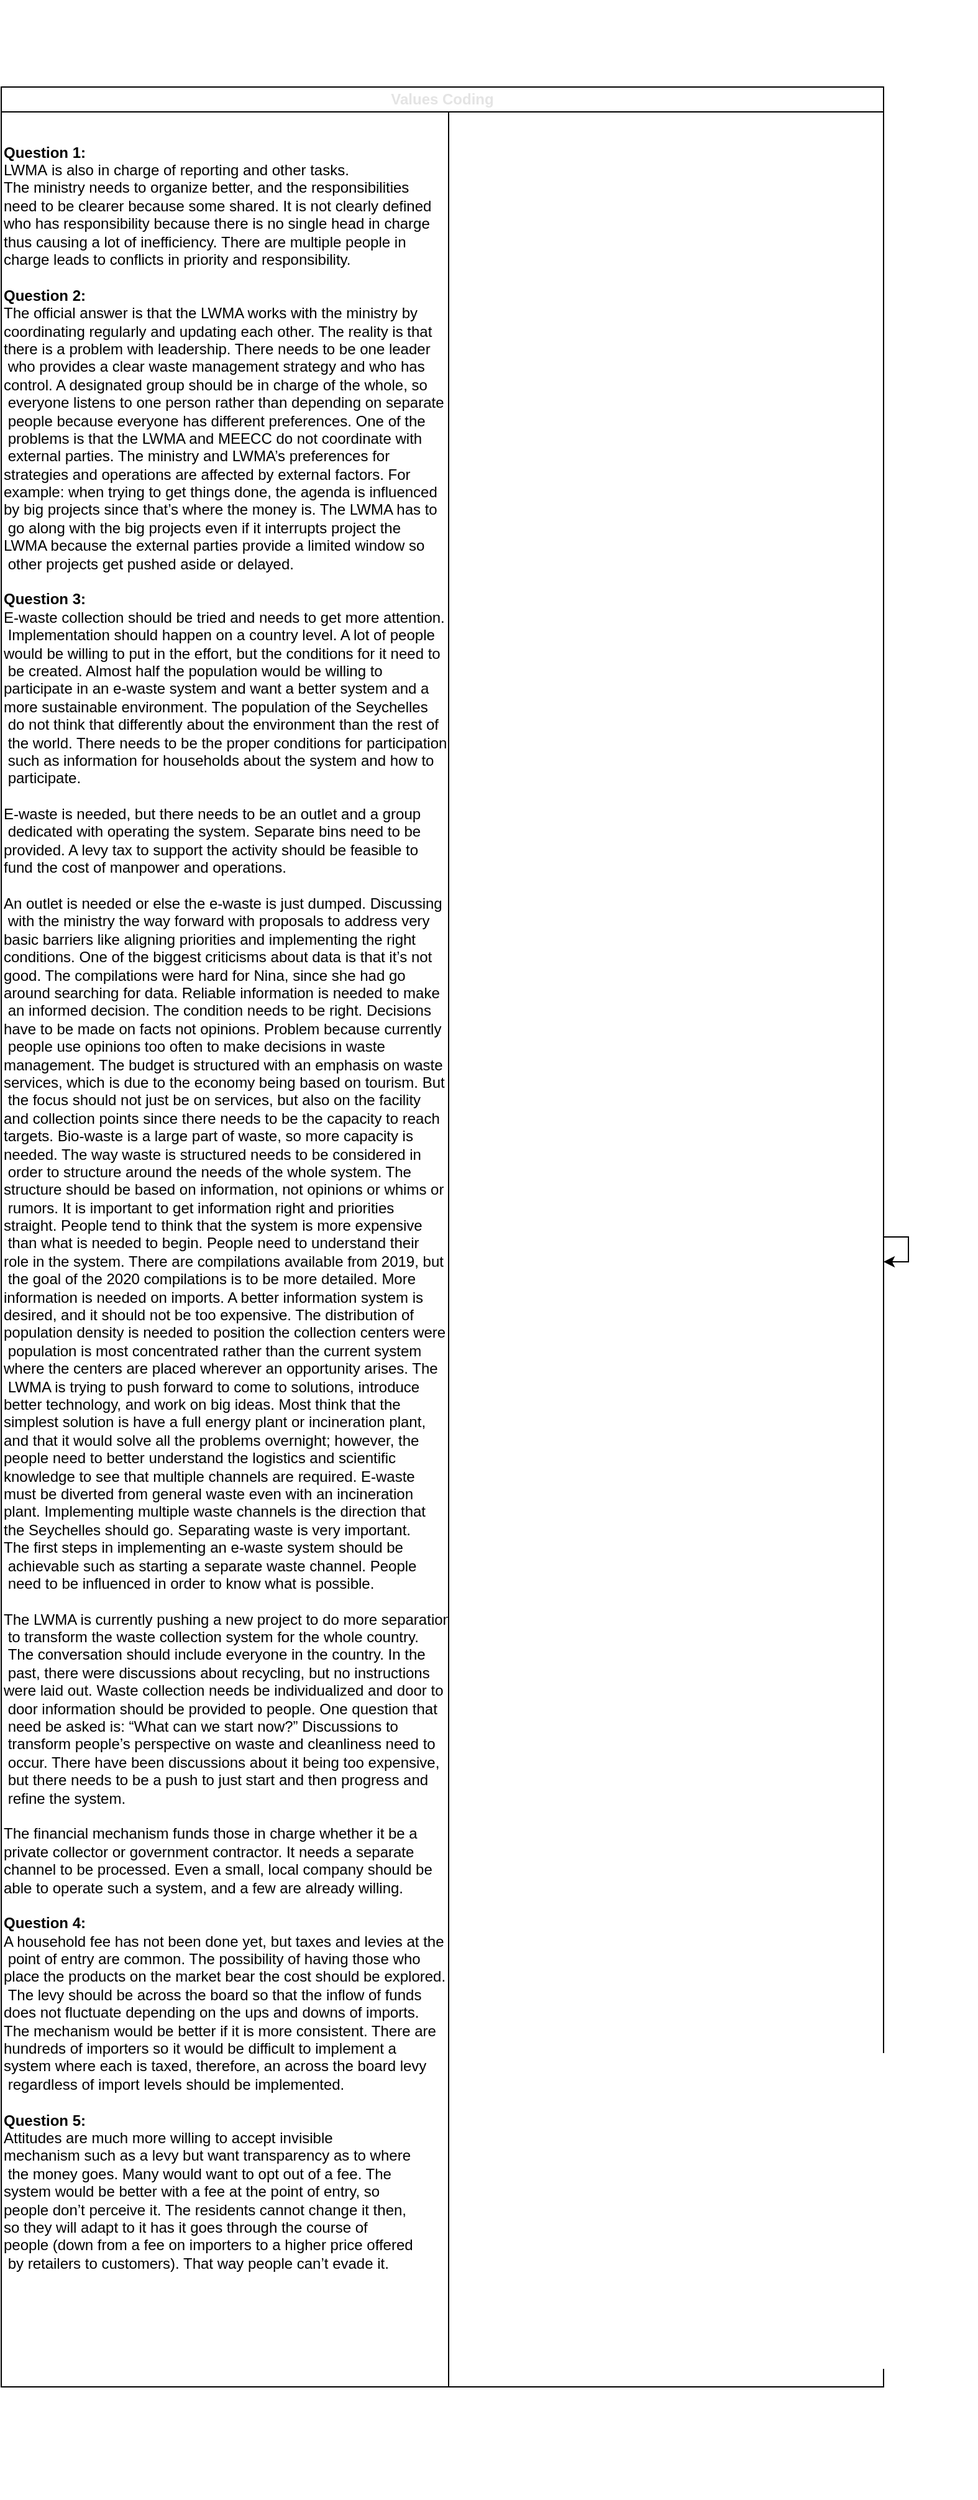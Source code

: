 <mxfile version="13.6.2" type="github">
  <diagram id="prtHgNgQTEPvFCAcTncT" name="Page-1">
    <mxGraphModel dx="1038" dy="532" grid="1" gridSize="10" guides="1" tooltips="1" connect="1" arrows="1" fold="1" page="1" pageScale="1" pageWidth="827" pageHeight="1169" math="0" shadow="0">
      <root>
        <mxCell id="0" />
        <mxCell id="1" parent="0" />
        <mxCell id="dNxyNK7c78bLwvsdeMH5-11" value="Values Coding" style="swimlane;html=1;startSize=20;horizontal=1;containerType=tree;glass=0;textOpacity=10;whiteSpace=wrap;" parent="1" vertex="1">
          <mxGeometry x="40" y="80" width="710" height="1850" as="geometry" />
        </mxCell>
        <mxCell id="wTvHSEy84LiGymbCWiN8-1" value="&lt;br&gt;&lt;br&gt;&lt;br&gt;&lt;br&gt;&lt;br&gt;&lt;br&gt;&lt;br&gt;&lt;br&gt;&lt;div&gt;&lt;b&gt;Question 1:&amp;nbsp;&lt;/b&gt;&lt;span&gt;&amp;nbsp;&lt;/span&gt;&lt;/div&gt;&lt;div&gt;&lt;span&gt;LWMA&amp;nbsp;is&amp;nbsp;also&amp;nbsp;in&amp;nbsp;charge&amp;nbsp;of&amp;nbsp;reporting&amp;nbsp;and&amp;nbsp;other&amp;nbsp;tasks.&amp;nbsp;&lt;/span&gt;&lt;/div&gt;&lt;div&gt;&lt;span&gt;The&amp;nbsp;ministry&amp;nbsp;needs&amp;nbsp;to&amp;nbsp;organize&amp;nbsp;better,&amp;nbsp;and&amp;nbsp;the&amp;nbsp;responsibilities&amp;nbsp;&lt;/span&gt;&lt;/div&gt;&lt;div&gt;&lt;span&gt;need&amp;nbsp;to&amp;nbsp;be&amp;nbsp;clearer&amp;nbsp;because&amp;nbsp;some&amp;nbsp;shared.&amp;nbsp;It&amp;nbsp;is&amp;nbsp;not&amp;nbsp;clearly&amp;nbsp;defined&amp;nbsp;&lt;/span&gt;&lt;/div&gt;&lt;div&gt;&lt;span&gt;who&amp;nbsp;has&amp;nbsp;responsibility&amp;nbsp;because&amp;nbsp;there&amp;nbsp;is&amp;nbsp;no&amp;nbsp;single&amp;nbsp;head&amp;nbsp;in&amp;nbsp;charge&amp;nbsp;&lt;/span&gt;&lt;/div&gt;&lt;div&gt;&lt;span&gt;thus&amp;nbsp;causing&amp;nbsp;a&amp;nbsp;lot&amp;nbsp;of&amp;nbsp;inefficiency.&amp;nbsp;There&amp;nbsp;are&amp;nbsp;multiple&amp;nbsp;people&amp;nbsp;in&amp;nbsp;&lt;/span&gt;&lt;/div&gt;&lt;div&gt;&lt;span&gt;charge&amp;nbsp;leads&amp;nbsp;to&amp;nbsp;conflicts&amp;nbsp;in&amp;nbsp;priority&amp;nbsp;and&amp;nbsp;responsibility.&lt;/span&gt;&lt;/div&gt;&lt;div&gt;&lt;span&gt;&lt;br&gt;&lt;/span&gt;&lt;/div&gt;&lt;div&gt;&lt;span&gt;&lt;b&gt;Question 2:&amp;nbsp;&amp;nbsp;&lt;/b&gt;&lt;/span&gt;&lt;/div&gt;The official answer is that the LWMA works with the ministry by&amp;nbsp;&lt;br&gt;coordinating regularly and updating each other. The reality is that &lt;br&gt;there is a problem with leadership. There needs to be one leader&lt;br&gt;&amp;nbsp;who provides a clear waste management strategy and who has &lt;br&gt;control. A designated group should be in charge of the whole, so&lt;br&gt;&amp;nbsp;everyone listens to one person rather than depending on separate&lt;br&gt;&amp;nbsp;people because everyone has different preferences. One of the&lt;br&gt;&amp;nbsp;problems is that the LWMA and MEECC do not coordinate with&lt;br&gt;&amp;nbsp;external parties. The ministry and LWMA’s preferences for &lt;br&gt;strategies and operations are affected by external factors. For &lt;br&gt;example:&amp;nbsp;when trying to get things done, the agenda is influenced &lt;br&gt;by big projects since that’s where the money is. The LWMA has to&lt;br&gt;&amp;nbsp;go along with the big projects even if it interrupts project the &lt;br&gt;LWMA because the external parties provide a limited window so&lt;br&gt;&amp;nbsp;other projects get pushed aside or delayed.&lt;br&gt;&lt;br&gt;&lt;b&gt;Question 3:&lt;/b&gt;&lt;br&gt;E-waste collection should be tried and needs to get more attention.&lt;br&gt;&amp;nbsp;Implementation should happen on a country level. A lot of people &lt;br&gt;would be willing to put in the effort, but the conditions for it need to&lt;br&gt;&amp;nbsp;be created. Almost half the population would be willing to &lt;br&gt;participate in an e-waste system and want a better system and a &lt;br&gt;more sustainable environment. The population of the Seychelles&lt;br&gt;&amp;nbsp;do not think that differently about the environment than the rest of&lt;br&gt;&amp;nbsp;the world. There needs to be the proper conditions for participation&lt;br&gt;&amp;nbsp;such as information for households about the system and how to&lt;br&gt;&amp;nbsp;participate.&amp;nbsp;&lt;br&gt;&lt;br&gt;E-waste is needed, but there needs to be an outlet and a group&lt;br&gt;&amp;nbsp;dedicated with operating the system. Separate bins need to be &lt;br&gt;provided. A levy tax to support the activity should be feasible to &lt;br&gt;fund the cost of manpower and operations.&lt;br&gt;&lt;br&gt;An outlet is needed or else the e-waste is just dumped. Discussing&lt;br&gt;&amp;nbsp;with the ministry the way forward with proposals to address very &lt;br&gt;basic barriers like aligning priorities and implementing the right &lt;br&gt;conditions. One of the biggest criticisms about data is that it’s not &lt;br&gt;good. The compilations were hard for Nina, since she had go &lt;br&gt;around searching for data. Reliable information is needed to make&lt;br&gt;&amp;nbsp;an informed decision. The condition needs to be right. Decisions &lt;br&gt;have to be made on facts not opinions. Problem because currently&lt;br&gt;&amp;nbsp;people use opinions too often to make decisions in waste &lt;br&gt;management. The budget is structured with an emphasis on waste &lt;br&gt;services, which is due to the economy being based on tourism. But&lt;br&gt;&amp;nbsp;the focus should not just be on services, but also on the facility &lt;br&gt;and collection points since there needs to be the capacity to reach &lt;br&gt;targets. Bio-waste is a large part of waste, so more capacity is &lt;br&gt;needed. The way waste is structured needs to be considered in&lt;br&gt;&amp;nbsp;order to structure around the needs of the whole system. The &lt;br&gt;structure should be based on information, not opinions or whims or&lt;br&gt;&amp;nbsp;rumors. It is important to get information right and priorities &lt;br&gt;straight. People tend to think that the system is more expensive&lt;br&gt;&amp;nbsp;than what is needed to begin. People need to understand their &lt;br&gt;role in the system. There are compilations available from 2019, but&lt;br&gt;&amp;nbsp;the goal of the 2020 compilations is to be more detailed. More &lt;br&gt;information is needed on imports. A better information system is &lt;br&gt;desired, and it should not be too expensive. The distribution of &lt;br&gt;population density is needed to position the collection centers were&lt;br&gt;&amp;nbsp;population is most concentrated rather than the current system &lt;br&gt;where the centers are placed wherever an opportunity arises. The&lt;br&gt;&amp;nbsp;LWMA is trying to push forward to come to solutions, introduce &lt;br&gt;better technology, and work on big ideas. Most think that the &lt;br&gt;simplest solution is have a full energy plant or incineration plant, &lt;br&gt;and that it would solve all the problems overnight; however, the &lt;br&gt;people need to better understand the logistics and scientific &lt;br&gt;knowledge to see that multiple channels are required. E-waste &lt;br&gt;must be diverted from general waste even with an incineration &lt;br&gt;plant. Implementing multiple waste channels is the direction that &lt;br&gt;the Seychelles should go. Separating waste is very important. &lt;br&gt;The first steps in implementing an e-waste system should be&lt;br&gt;&amp;nbsp;achievable such as starting a separate waste channel. People&lt;br&gt;&amp;nbsp;need to be influenced in order to know what is possible.&amp;nbsp;&amp;nbsp;&lt;br&gt;&lt;br&gt;The LWMA is currently pushing a new project to do more separation by the source (pre-sorting by households). The goal is&lt;br&gt;&amp;nbsp;to transform the waste collection system for the whole country.&lt;br&gt;&amp;nbsp;The conversation should include everyone in the country. In the&lt;br&gt;&amp;nbsp;past, there were discussions about recycling, but no instructions &lt;br&gt;were laid out. Waste collection needs be individualized and door to&lt;br&gt;&amp;nbsp;door information should be provided to people. One question that&lt;br&gt;&amp;nbsp;need be asked is: “What can we start now?” Discussions to&amp;nbsp;&lt;br&gt;&amp;nbsp;transform people’s perspective on waste and cleanliness need to&lt;br&gt;&amp;nbsp;occur. There have been discussions about it being too expensive,&lt;br&gt;&amp;nbsp;but there needs to be a push to just start and then progress and&lt;br&gt;&amp;nbsp;refine the system.&lt;br&gt;&lt;br&gt;The financial mechanism funds those in charge whether it be a &lt;br&gt;private collector or government contractor. It needs a separate &lt;br&gt;channel to be processed. Even a small, local company should be &lt;br&gt;able to operate such a system, and a few are already willing.&lt;br&gt;&lt;br&gt;&lt;b&gt;Question 4:&lt;/b&gt;&lt;br&gt;A household fee has not been done yet, but taxes and levies at the&lt;br&gt;&amp;nbsp;point of entry are common. The possibility of having those who &lt;br&gt;place the products on the market bear the cost should be explored.&lt;br&gt;&amp;nbsp;The levy should be across the board so that the inflow of funds &lt;br&gt;does not fluctuate depending on the ups and downs of imports. &lt;br&gt;The mechanism would be better if it is more consistent. There are &lt;br&gt;hundreds of importers so it would be difficult to implement a &lt;br&gt;system where each is taxed, therefore, an across the board levy&lt;br&gt;&amp;nbsp;regardless of import levels should be implemented.&lt;br&gt;&lt;br&gt;&lt;b&gt;Question 5:&lt;/b&gt;&lt;br&gt;Attitudes are much more willing to accept invisible &lt;br&gt;mechanism such as a levy but want transparency as to where&lt;br&gt;&amp;nbsp;the money goes. Many would want to opt out of a fee. The &lt;br&gt;system would be better with a fee at the point of entry, so &lt;br&gt;people don’t perceive it. The residents cannot change it then, &lt;br&gt;so they will adapt to it has it goes through the course of &lt;br&gt;people (down from a fee on importers to a higher price offered&lt;br&gt;&amp;nbsp;by retailers to customers). That way people can’t evade it.&lt;br&gt;&lt;br&gt;&lt;br&gt;&lt;table border=&quot;0&quot; cellpadding=&quot;0&quot; cellspacing=&quot;0&quot; width=&quot;783&quot; style=&quot;border-collapse: collapse ; width: 587pt&quot;&gt;&lt;tbody&gt;&lt;tr style=&quot;height: 115.2pt&quot;&gt;  &lt;td height=&quot;154&quot; class=&quot;xl65&quot; width=&quot;783&quot; style=&quot;height: 115.2pt ; width: 587pt&quot;&gt;&lt;/td&gt;&lt;/tr&gt;&lt;/tbody&gt;&lt;/table&gt;" style="rounded=0;html=1;horizontal=1;whiteSpace=wrap;align=left;" parent="dNxyNK7c78bLwvsdeMH5-11" vertex="1">
          <mxGeometry y="20" width="360" height="1830" as="geometry" />
        </mxCell>
        <mxCell id="wTvHSEy84LiGymbCWiN8-2" value="" style="rounded=0;whiteSpace=wrap;html=1;align=right;labelPosition=left;verticalLabelPosition=top;verticalAlign=bottom;" parent="dNxyNK7c78bLwvsdeMH5-11" vertex="1">
          <mxGeometry x="360" y="20" width="350" height="1830" as="geometry" />
        </mxCell>
        <mxCell id="wTvHSEy84LiGymbCWiN8-4" style="edgeStyle=orthogonalEdgeStyle;rounded=0;orthogonalLoop=1;jettySize=auto;html=1;exitX=0.5;exitY=1;exitDx=0;exitDy=0;" parent="dNxyNK7c78bLwvsdeMH5-11" source="wTvHSEy84LiGymbCWiN8-2" target="wTvHSEy84LiGymbCWiN8-2" edge="1">
          <mxGeometry relative="1" as="geometry" />
        </mxCell>
        <mxCell id="oQspgl1KT6rM-b-Mon6M-1" style="edgeStyle=orthogonalEdgeStyle;rounded=0;orthogonalLoop=1;jettySize=auto;html=1;" edge="1" parent="dNxyNK7c78bLwvsdeMH5-11" source="wTvHSEy84LiGymbCWiN8-2" target="wTvHSEy84LiGymbCWiN8-2">
          <mxGeometry relative="1" as="geometry" />
        </mxCell>
      </root>
    </mxGraphModel>
  </diagram>
</mxfile>
